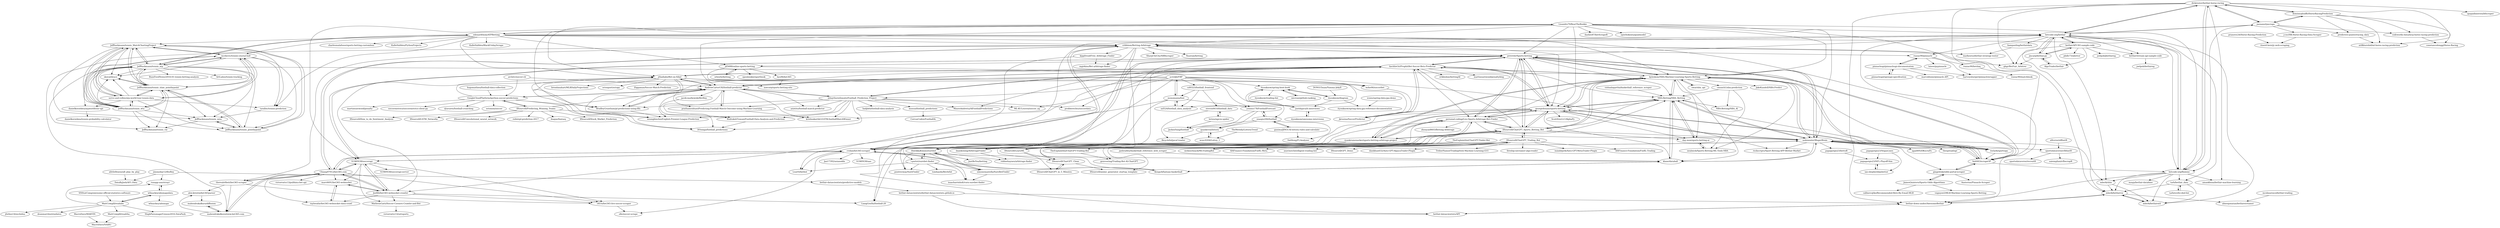 digraph G {
"dickreuter/betfair-horse-racing" -> "mberk/betfairviz"
"dickreuter/betfair-horse-racing" -> "amankhoza/betfair-machine-learning"
"dickreuter/betfair-horse-racing" -> "dominicplouffe/HorseRacingPrediction"
"dickreuter/betfair-horse-racing" -> "joenano/rpscrape"
"dickreuter/betfair-horse-racing" -> "apapadimitriou/bfscraper"
"dickreuter/betfair-horse-racing" -> "betcode-org/betfair"
"dickreuter/betfair-horse-racing" -> "atifkhurshid/ml-horse-racing-prediction"
"dickreuter/betfair-horse-racing" -> "betfair-down-under/AwesomeBetfair"
"dickreuter/betfair-horse-racing" -> "betcode-org/flumine"
"dickreuter/betfair-horse-racing" -> "ghgr/BetFair_Arbitrer"
"swar/nba_api" -> "kyleskom/NBA-Machine-Learning-Sports-Betting" ["e"=1]
"pretrehr/Sports-betting" -> "georgedouzas/sports-betting"
"pretrehr/Sports-betting" -> "sedemmler/WagerBrain"
"pretrehr/Sports-betting" -> "Seb943/scrapeOP"
"pretrehr/Sports-betting" -> "personal-coding/Live-Sports-Arbitrage-Bet-Finder"
"pretrehr/Sports-betting" -> "cvidan/bet365-scraper"
"pretrehr/Sports-betting" -> "kyleskom/NBA-Machine-Learning-Sports-Betting"
"pretrehr/Sports-betting" -> "llSourcell/ChatGPT_Sports_Betting_Bot"
"pretrehr/Sports-betting" -> "cribbinm/Betting-Arbitrage"
"pretrehr/Sports-betting" -> "S1M0N38/soccerapi"
"pretrehr/Sports-betting" -> "HintikkaKimmo/surebet"
"pretrehr/Sports-betting" -> "NBA-Betting/NBA_Betting"
"pretrehr/Sports-betting" -> "l-portet/surebet-finder"
"pretrehr/Sports-betting" -> "jd5688/online-sports-betting"
"pretrehr/Sports-betting" -> "kochlisGit/ProphitBet-Soccer-Bets-Predictor"
"pretrehr/Sports-betting" -> "betcode-org/betfair"
"edouardthom/ATPBetting" -> "Lisandro79/BeatTheBookie"
"edouardthom/ATPBetting" -> "mcekovic/tennis-crystal-ball"
"edouardthom/ATPBetting" -> "jrbadiabo/Bet-on-Sibyl"
"edouardthom/ATPBetting" -> "betcode-org/flumine"
"edouardthom/ATPBetting" -> "JeffSackmann/tennis_atp"
"edouardthom/ATPBetting" -> "kyleskom/NBA-Machine-Learning-Sports-Betting"
"edouardthom/ATPBetting" -> "georgedouzas/sports-betting"
"edouardthom/ATPBetting" -> "Seb943/scrapeOP"
"edouardthom/ATPBetting" -> "taralloc/tennis-prediction"
"edouardthom/ATPBetting" -> "KalleHallden/BlackFridayScrape" ["e"=1]
"edouardthom/ATPBetting" -> "cribbinm/Betting-Arbitrage"
"edouardthom/ATPBetting" -> "charlesmalafosse/sports-betting-customloss"
"edouardthom/ATPBetting" -> "KalleHallden/PythonProjects" ["e"=1]
"edouardthom/ATPBetting" -> "jd5688/online-sports-betting"
"edouardthom/ATPBetting" -> "JeffSackmann/tennis_MatchChartingProject"
"Lisandro79/BeatTheBookie" -> "cribbinm/Betting-Arbitrage"
"Lisandro79/BeatTheBookie" -> "georgedouzas/sports-betting"
"Lisandro79/BeatTheBookie" -> "AndrewCarterUK/football-predictor"
"Lisandro79/BeatTheBookie" -> "edouardthom/ATPBetting"
"Lisandro79/BeatTheBookie" -> "pretrehr/Sports-betting"
"Lisandro79/BeatTheBookie" -> "jrbadiabo/Bet-on-Sibyl"
"Lisandro79/BeatTheBookie" -> "betcode-org/betfair"
"Lisandro79/BeatTheBookie" -> "kyleskom/NBA-Machine-Learning-Sports-Betting"
"Lisandro79/BeatTheBookie" -> "dashee87/betScrapeR" ["e"=1]
"Lisandro79/BeatTheBookie" -> "Seb943/scrapeOP"
"Lisandro79/BeatTheBookie" -> "opisthokonta/goalmodel" ["e"=1]
"Lisandro79/BeatTheBookie" -> "sedemmler/WagerBrain"
"Lisandro79/BeatTheBookie" -> "BradleyGrantham/pl-predictions-using-fifa"
"Lisandro79/BeatTheBookie" -> "S1M0N38/soccerapi"
"Lisandro79/BeatTheBookie" -> "betcode-org/flumine"
"AndrewCarterUK/football-predictor" -> "prathameshtari/Predicting-Football-Match-Outcome-using-Machine-Learning"
"AndrewCarterUK/football-predictor" -> "krishnakartik1/LSTM-footballMatchWinner"
"AndrewCarterUK/football-predictor" -> "BradleyGrantham/pl-predictions-using-fifa"
"AndrewCarterUK/football-predictor" -> "jacek-markowski/BetBoy"
"AndrewCarterUK/football-predictor" -> "aziztitu/football-match-predictor"
"AndrewCarterUK/football-predictor" -> "mhaythornthwaite/Football_Prediction_Project"
"AndrewCarterUK/football-predictor" -> "woongbinchoi/English-Premier-League-Prediction"
"AndrewCarterUK/football-predictor" -> "jrbadiabo/Bet-on-Sibyl"
"AndrewCarterUK/football-predictor" -> "kochlisGit/ProphitBet-Soccer-Bets-Predictor"
"AndrewCarterUK/football-predictor" -> "RudrakshTuwani/Football-Data-Analysis-and-Prediction"
"AndrewCarterUK/football-predictor" -> "GoogleCloudPlatform/ipython-soccer-predictions"
"georgedouzas/sports-betting" -> "pretrehr/Sports-betting"
"georgedouzas/sports-betting" -> "kyleskom/NBA-Machine-Learning-Sports-Betting"
"georgedouzas/sports-betting" -> "sedemmler/WagerBrain"
"georgedouzas/sports-betting" -> "kochlisGit/ProphitBet-Soccer-Bets-Predictor"
"georgedouzas/sports-betting" -> "NBA-Betting/NBA_Betting"
"georgedouzas/sports-betting" -> "day-mon/sports-betting-ai"
"georgedouzas/sports-betting" -> "llSourcell/ChatGPT_Sports_Betting_Bot"
"georgedouzas/sports-betting" -> "klane/databall"
"georgedouzas/sports-betting" -> "ryankrumenacker/sports-betting-arbitrage-project"
"georgedouzas/sports-betting" -> "personal-coding/Live-Sports-Arbitrage-Bet-Finder"
"georgedouzas/sports-betting" -> "Seb943/scrapeOP"
"georgedouzas/sports-betting" -> "cvidan/bet365-scraper"
"georgedouzas/sports-betting" -> "ScottfreeLLC/AlphaPy" ["e"=1]
"georgedouzas/sports-betting" -> "HintikkaKimmo/surebet"
"georgedouzas/sports-betting" -> "jkrusina/SoccerPredictor"
"roclark/sportsipy" -> "sedemmler/WagerBrain" ["e"=1]
"roclark/sportsipy" -> "Seb943/scrapeOP" ["e"=1]
"roclark/sportsipy" -> "kyleskom/NBA-Machine-Learning-Sports-Betting" ["e"=1]
"jimmyday12/fitzRoy" -> "DataByJosh/AFL-Data"
"jimmyday12/fitzRoy" -> "betfair-datascientists/predictive-models"
"jimmyday12/fitzRoy" -> "runapp-aus/strayr"
"Chiang97912/bet365.com" -> "mahendrakalkura/www.bet365.com"
"Chiang97912/bet365.com" -> "marc6691/bet365-websocket"
"Chiang97912/bet365.com" -> "S1M0N38/soccerapi"
"Chiang97912/bet365.com" -> "rayleeafar/bet365-websocket-data-crawl"
"Chiang97912/bet365.com" -> "JoeBili/bet365-websocket-crawler"
"Chiang97912/bet365.com" -> "victorratts13/pulldata-bet-api"
"Chiang97912/bet365.com" -> "cvidan/bet365-scraper"
"Chiang97912/bet365.com" -> "cribbinm/Betting-Arbitrage"
"Chiang97912/bet365.com" -> "thereals0beit/bet365-scraper"
"Chiang97912/bet365.com" -> "s4l1h/bet365-live-soccer-scraper"
"llSourcell/Predicting_Winning_Teams" -> "RudrakshTuwani/Football-Data-Analysis-and-Prediction"
"llSourcell/Predicting_Winning_Teams" -> "rsibi/epl-prediction-2017"
"llSourcell/Predicting_Winning_Teams" -> "ihaque/fantasy"
"llSourcell/Predicting_Winning_Teams" -> "GoogleCloudPlatform/ipython-soccer-predictions"
"llSourcell/Predicting_Winning_Teams" -> "llSourcell/Stock_Market_Prediction" ["e"=1]
"llSourcell/Predicting_Winning_Teams" -> "AndrewCarterUK/football-predictor"
"llSourcell/Predicting_Winning_Teams" -> "llSourcell/How_to_do_Sentiment_Analysis" ["e"=1]
"llSourcell/Predicting_Winning_Teams" -> "llSourcell/LSTM_Networks" ["e"=1]
"llSourcell/Predicting_Winning_Teams" -> "llSourcell/Convolutional_neural_network" ["e"=1]
"MattCowgill/readabs" -> "wfmackey/absmapsdata"
"MattCowgill/readabs" -> "MattCowgill/readrba"
"MattCowgill/readabs" -> "runapp-aus/strayr"
"MattCowgill/readabs" -> "HughParsonage/Census2016.DataPack"
"MattCowgill/readabs" -> "jforbes14/eechidna"
"MattCowgill/readabs" -> "deanmarchiori/ozdates"
"BradleyGrantham/pl-predictions-using-fifa" -> "woongbinchoi/English-Premier-League-Prediction"
"BradleyGrantham/pl-predictions-using-fifa" -> "AndrewCarterUK/football-predictor"
"betfair/API-NG-sample-code" -> "jmcarp/betfair.py"
"betfair/API-NG-sample-code" -> "betfair/stream-api-sample-code"
"betfair/API-NG-sample-code" -> "AlgoTrader/betfair"
"betfair/API-NG-sample-code" -> "joelpob/jbetfairng"
"betfair/API-NG-sample-code" -> "betcode-org/betfair"
"betfair/API-NG-sample-code" -> "ghgr/BetFair_Arbitrer"
"betfair/API-NG-sample-code" -> "phillc73/abettor"
"acredjb/FBP" -> "monomania/foot"
"acredjb/FBP" -> "LiangGouXu/football-20"
"acredjb/FBP" -> "xzl524/football_data_analysis"
"acredjb/FBP" -> "xiaoqiu206/football"
"acredjb/FBP" -> "AndrewCarterUK/football-predictor"
"acredjb/FBP" -> "JoeBili/bet365-websocket-crawler"
"acredjb/FBP" -> "krishnakartik1/LSTM-footballMatchWinner"
"acredjb/FBP" -> "czl0325/football_frontend"
"acredjb/FBP" -> "youmu178/FootballForecast"
"acredjb/FBP" -> "mhaythornthwaite/Football_Prediction_Project"
"acredjb/FBP" -> "wzhe06/soccerbet"
"acredjb/FBP" -> "ityouknow/spring-boot-book"
"papagorgio23/VegasLines" -> "papagorgio23/NFL-Playoff-Sim"
"papagorgio23/VegasLines" -> "ian-shepherd/pybettor"
"papagorgio23/NFL-Playoff-Sim" -> "ian-shepherd/pybettor"
"HintikkaKimmo/surebet" -> "simonemastella/SureBetFinder"
"HintikkaKimmo/surebet" -> "l-portet/surebet-finder"
"HintikkaKimmo/surebet" -> "JustBeYou/betting"
"HintikkaKimmo/surebet" -> "isaacharrisholt/vorn-surebet-finder"
"HintikkaKimmo/surebet" -> "positiveway/SureFinder"
"joenano/rpscrape" -> "dominicplouffe/HorseRacingPrediction"
"joenano/rpscrape" -> "dickreuter/betfair-horse-racing"
"joenano/rpscrape" -> "predictive-punter/racing_data"
"joenano/rpscrape" -> "codeworks-data/mvp-horse-racing-prediction"
"joenano/rpscrape" -> "betcode-org/betfair"
"joenano/rpscrape" -> "betcode-org/flumine"
"joenano/rpscrape" -> "j-csc/HK-Horse-Racing-Data-Scraper"
"betfair-datascientists/predictive-models" -> "betfair-datascientists/betfair-datascientists.github.io"
"pinnacleapi/pinnacleapi-documentation" -> "pinnacleapi/openapi-specification"
"pinnacleapi/pinnacleapi-documentation" -> "rozzac90/pinnacle"
"pinnacleapi/pinnacleapi-documentation" -> "marcoblume/pinnacle.API"
"pinnacleapi/pinnacleapi-documentation" -> "harveysburger/pinnaclewrapper"
"betfair-datascientists/API" -> "betfair-down-under/AwesomeBetfair"
"KengoA/fantasy-basketball" -> "klane/databall" ["e"=1]
"KengoA/fantasy-basketball" -> "cvidan/bet365-scraper" ["e"=1]
"KengoA/fantasy-basketball" -> "NBA-Betting/NBA_Betting" ["e"=1]
"ityouknow/awesome-interviews" -> "justdojava/it-interviews"
"ityouknow/spring-boot-book" -> "justdojava/it-interviews"
"ityouknow/spring-boot-book" -> "microzz/github-ranking" ["e"=1]
"ityouknow/spring-boot-book" -> "ityouknow/diagram"
"ityouknow/spring-boot-book" -> "ityouknow/reading-list"
"guxima/JINGCAI-lottery-rules-and-calculate" -> "Swfdong/FLAnalyzer"
"guxima/JINGCAI-lottery-rules-and-calculate" -> "xiaoqiu206/football"
"cvidan/bet365-scraper" -> "sedemmler/WagerBrain"
"cvidan/bet365-scraper" -> "Chiang97912/bet365.com"
"cvidan/bet365-scraper" -> "S1M0N38/aao"
"cvidan/bet365-scraper" -> "S1M0N38/soccerapi"
"cvidan/bet365-scraper" -> "o8e/soccer-scrape"
"cvidan/bet365-scraper" -> "LeartS/betbot"
"cvidan/bet365-scraper" -> "pretrehr/Sports-betting"
"cvidan/bet365-scraper" -> "cribbinm/Betting-Arbitrage"
"cvidan/bet365-scraper" -> "Jan17392/asianodds"
"cvidan/bet365-scraper" -> "KengoA/fantasy-basketball" ["e"=1]
"cvidan/bet365-scraper" -> "klane/databall"
"prathameshtari/Predicting-Football-Match-Outcome-using-Machine-Learning" -> "AndrewCarterUK/football-predictor"
"prathameshtari/Predicting-Football-Match-Outcome-using-Machine-Learning" -> "krishnakartik1/LSTM-footballMatchWinner"
"wfmackey/absmapsdata" -> "runapp-aus/strayr"
"wfmackey/absmapsdata" -> "MattCowgill/readabs"
"wfmackey/absmapsdata" -> "wfmackey/absmaps"
"xzl524/football_data_analysis" -> "monomania/foot"
"steven0610/football_data" -> "Bicycleful/javaCrawler"
"steven0610/football_data" -> "leriou/zgzcw-spider"
"leriou/zgzcw-spider" -> "steven0610/football_data"
"leriou/zgzcw-spider" -> "JackonYang/football"
"betfair-datascientists/betfair-datascientists.github.io" -> "betfair-datascientists/API"
"betfair-datascientists/betfair-datascientists.github.io" -> "betfair-down-under/AwesomeBetfair"
"pinnacleapi/openapi-specification" -> "pinnacleapi/pinnacleapi-documentation"
"nflverse/nflfastR" -> "sportsdataverse/cfbfastR" ["e"=1]
"kyleskom/NBA-Machine-Learning-Sports-Betting" -> "georgedouzas/sports-betting"
"kyleskom/NBA-Machine-Learning-Sports-Betting" -> "llSourcell/ChatGPT_Sports_Betting_Bot"
"kyleskom/NBA-Machine-Learning-Sports-Betting" -> "NBA-Betting/NBA_Betting"
"kyleskom/NBA-Machine-Learning-Sports-Betting" -> "pretrehr/Sports-betting"
"kyleskom/NBA-Machine-Learning-Sports-Betting" -> "sedemmler/WagerBrain"
"kyleskom/NBA-Machine-Learning-Sports-Betting" -> "klane/databall"
"kyleskom/NBA-Machine-Learning-Sports-Betting" -> "kochlisGit/ProphitBet-Soccer-Bets-Predictor"
"kyleskom/NBA-Machine-Learning-Sports-Betting" -> "ryankrumenacker/sports-betting-arbitrage-project"
"kyleskom/NBA-Machine-Learning-Sports-Betting" -> "day-mon/sports-betting-ai"
"kyleskom/NBA-Machine-Learning-Sports-Betting" -> "nealmick/Sports-Betting-ML-Tools-NBA"
"kyleskom/NBA-Machine-Learning-Sports-Betting" -> "roclark/sportsipy" ["e"=1]
"kyleskom/NBA-Machine-Learning-Sports-Betting" -> "swar/nba_api" ["e"=1]
"kyleskom/NBA-Machine-Learning-Sports-Betting" -> "JakeKandell/NBA-Predict" ["e"=1]
"kyleskom/NBA-Machine-Learning-Sports-Betting" -> "cmunch1/nba-prediction" ["e"=1]
"kyleskom/NBA-Machine-Learning-Sports-Betting" -> "personal-coding/Live-Sports-Arbitrage-Bet-Finder"
"MatheusGatti/Soccer-Corners-Crawler-and-Bot" -> "victorratts13/rattsports"
"JoeBili/bet365-websocket-crawler" -> "marc6691/bet365-websocket"
"JoeBili/bet365-websocket-crawler" -> "Chiang97912/bet365.com"
"JoeBili/bet365-websocket-crawler" -> "rayleeafar/bet365-websocket-data-crawl"
"JoeBili/bet365-websocket-crawler" -> "S1M0N38/soccerapi"
"JoeBili/bet365-websocket-crawler" -> "LiangGouXu/football-20"
"JoeBili/bet365-websocket-crawler" -> "s4l1h/bet365-live-soccer-scraper"
"JoeBili/bet365-websocket-crawler" -> "MatheusGatti/Soccer-Corners-Crawler-and-Bot"
"Seb943/scrapeOP" -> "gingeleski/odds-portal-scraper"
"Seb943/scrapeOP" -> "sedemmler/WagerBrain"
"Seb943/scrapeOP" -> "pretrehr/Sports-betting"
"Seb943/scrapeOP" -> "betcode-org/flumine"
"Seb943/scrapeOP" -> "NBA-Betting/NBA_Betting"
"Seb943/scrapeOP" -> "georgedouzas/sports-betting"
"mhaythornthwaite/Football_Prediction_Project" -> "kochlisGit/ProphitBet-Soccer-Bets-Predictor"
"mhaythornthwaite/Football_Prediction_Project" -> "woongbinchoi/English-Premier-League-Prediction"
"mhaythornthwaite/Football_Prediction_Project" -> "prathameshtari/Predicting-Football-Match-Outcome-using-Machine-Learning"
"mhaythornthwaite/Football_Prediction_Project" -> "msoczi/football_predictions"
"mhaythornthwaite/Football_Prediction_Project" -> "MauroAndretta/AIFootballPredictions"
"mhaythornthwaite/Football_Prediction_Project" -> "RudrakshTuwani/Football-Data-Analysis-and-Prediction"
"mhaythornthwaite/Football_Prediction_Project" -> "aziztitu/football-match-predictor"
"mhaythornthwaite/Football_Prediction_Project" -> "AndrewCarterUK/football-predictor"
"mhaythornthwaite/Football_Prediction_Project" -> "krishnakartik1/LSTM-footballMatchWinner"
"mhaythornthwaite/Football_Prediction_Project" -> "ML-KULeuven/soccer_xg" ["e"=1]
"mhaythornthwaite/Football_Prediction_Project" -> "BradleyGrantham/pl-predictions-using-fifa"
"mhaythornthwaite/Football_Prediction_Project" -> "hadjdeh/football-data-analysis" ["e"=1]
"mhaythornthwaite/Football_Prediction_Project" -> "DOsinga/football_predictions"
"mhaythornthwaite/Football_Prediction_Project" -> "probberechts/soccerdata" ["e"=1]
"vishaalagartha/basketball_reference_scraper" -> "NBA-Betting/NBA_Betting" ["e"=1]
"GoogleCloudPlatform/ipython-soccer-predictions" -> "octonion/soccer" ["e"=1]
"GoogleCloudPlatform/ipython-soccer-predictions" -> "jrbadiabo/Bet-on-Sibyl"
"GoogleCloudPlatform/ipython-soccer-predictions" -> "llSourcell/Predicting_Winning_Teams"
"GoogleCloudPlatform/ipython-soccer-predictions" -> "AndrewCarterUK/football-predictor"
"GoogleCloudPlatform/ipython-soccer-predictions" -> "martineastwood/penalty"
"GoogleCloudPlatform/ipython-soccer-predictions" -> "soccermetrics/soccermetrics-client-py"
"GoogleCloudPlatform/ipython-soccer-predictions" -> "BradleyGrantham/pl-predictions-using-fifa"
"GoogleCloudPlatform/ipython-soccer-predictions" -> "rjtavares/football-crunching" ["e"=1]
"GoogleCloudPlatform/ipython-soccer-predictions" -> "DOsinga/football_predictions"
"sedemmler/WagerBrain" -> "georgedouzas/sports-betting"
"sedemmler/WagerBrain" -> "pretrehr/Sports-betting"
"sedemmler/WagerBrain" -> "cvidan/bet365-scraper"
"sedemmler/WagerBrain" -> "Seb943/scrapeOP"
"sedemmler/WagerBrain" -> "klane/databall"
"sedemmler/WagerBrain" -> "NBA-Betting/NBA_Betting"
"sedemmler/WagerBrain" -> "kyleskom/NBA-Machine-Learning-Sports-Betting"
"sedemmler/WagerBrain" -> "papagorgio23/bettoR"
"sedemmler/WagerBrain" -> "roclark/sportsipy" ["e"=1]
"sedemmler/WagerBrain" -> "rockscripts/Sport-Betting-APP-Betfair-Market"
"sedemmler/WagerBrain" -> "thespread/api"
"sedemmler/WagerBrain" -> "mberk/shin"
"sedemmler/WagerBrain" -> "gingeleski/odds-portal-scraper"
"sedemmler/WagerBrain" -> "sportsdataverse/cfbfastR"
"sedemmler/WagerBrain" -> "agad495/DKscraPy" ["e"=1]
"mberk/shin" -> "mberk/betfairviz"
"mberk/shin" -> "mberk/betfairutil"
"MacroDave/MARTIN" -> "MacroDave/NAIRU"
"wzhe06/soccerbet" -> "jkrusina/SoccerPredictor"
"papagorgio23/bettoR" -> "papagorgio23/NFL-Playoff-Sim"
"ian-shepherd/pybettor" -> "papagorgio23/NFL-Playoff-Sim"
"kippfreud/Free_Arbitrage_Finder" -> "mgirkins/Bet-arbitrage-finder"
"kippfreud/Free_Arbitrage_Finder" -> "LeartS/betbot"
"s4l1h/bet365-live-soccer-scraper" -> "o8e/soccer-scrape"
"jmcarp/betfair.py" -> "AlgoTrader/betfair"
"jmcarp/betfair.py" -> "betcode-org/betfair"
"jmcarp/betfair.py" -> "ghgr/BetFair_Arbitrer"
"jmcarp/betfair.py" -> "betfair/API-NG-sample-code"
"monomania/foot" -> "acredjb/FBP"
"monomania/foot" -> "xzl524/football_data_analysis"
"monomania/foot" -> "LiangGouXu/football-20"
"monomania/foot" -> "JoeBili/bet365-websocket-crawler"
"monomania/foot" -> "youmu178/FootballForecast"
"S1M0N38/soccerapi" -> "Chiang97912/bet365.com"
"S1M0N38/soccerapi" -> "JoeBili/bet365-websocket-crawler"
"S1M0N38/soccerapi" -> "s4l1h/bet365-live-soccer-scraper"
"S1M0N38/soccerapi" -> "S1M0N38/soccerapi-server"
"S1M0N38/soccerapi" -> "cvidan/bet365-scraper"
"S1M0N38/soccerapi" -> "pretrehr/Sports-betting"
"S1M0N38/soccerapi" -> "MatheusGatti/Soccer-Corners-Crawler-and-Bot"
"S1M0N38/soccerapi" -> "marc6691/bet365-websocket"
"jkrusina/SoccerPredictor" -> "kochlisGit/ProphitBet-Soccer-Bets-Predictor"
"l-portet/surebet-finder" -> "LeartS/betbot"
"l-portet/surebet-finder" -> "HintikkaKimmo/surebet"
"l-portet/surebet-finder" -> "simonemastella/SureBetFinder"
"l-portet/surebet-finder" -> "positiveway/SureFinder"
"l-portet/surebet-finder" -> "isaacharrisholt/vorn-surebet-finder"
"l-portet/surebet-finder" -> "tomhaydn/BetArbit"
"skoval/deuce" -> "JeffSackmann/tennis_slam_pointbypoint"
"pranovic24/Horse-Racing-Prediction" -> "itnerd-here/jc-web-scraping"
"tarb/betfair_data" -> "tarb/svelte-dnd-list"
"tarb/betfair_data" -> "mberk/betfairutil"
"tarb/betfair_data" -> "mberk/betfairviz"
"marc6691/bet365-websocket" -> "rayleeafar/bet365-websocket-data-crawl"
"marc6691/bet365-websocket" -> "JoeBili/bet365-websocket-crawler"
"j-csc/HK-Horse-Racing-Data-Scraper" -> "itnerd-here/jc-web-scraping"
"rayleeafar/bet365-websocket-data-crawl" -> "marc6691/bet365-websocket"
"sportsdataverse/cfbfastR" -> "saiemgilani/cfbscrapR"
"sportsdataverse/cfbfastR" -> "sportsdataverse/recruitR"
"JeffSackmann/tennis_atp" -> "JeffSackmann/tennis_wta"
"JeffSackmann/tennis_atp" -> "mcekovic/tennis-crystal-ball"
"JeffSackmann/tennis_atp" -> "JeffSackmann/tennis_MatchChartingProject"
"JeffSackmann/tennis_atp" -> "JeffSackmann/tennis_slam_pointbypoint"
"JeffSackmann/tennis_atp" -> "serve-and-volley/atp-world-tour-tennis-data"
"JeffSackmann/tennis_atp" -> "JeffSackmann/tennis_pointbypoint"
"JeffSackmann/tennis_atp" -> "JeffSackmann/tennis_misc"
"JeffSackmann/tennis_atp" -> "skoval/deuce"
"JeffSackmann/tennis_atp" -> "BuzzFeedNews/2016-01-tennis-betting-analysis" ["e"=1]
"JeffSackmann/tennis_atp" -> "danielkorzekwa/atpworldtour-api"
"JeffSackmann/tennis_atp" -> "edouardthom/ATPBetting"
"JeffSackmann/tennis_atp" -> "JeffSackmann/tennis_viz"
"JeffSackmann/tennis_atp" -> "ArtLabss/tennis-tracking" ["e"=1]
"JeffSackmann/tennis_atp" -> "roclark/sportsipy" ["e"=1]
"JeffSackmann/tennis_slam_pointbypoint" -> "JeffSackmann/tennis_MatchChartingProject"
"JeffSackmann/tennis_slam_pointbypoint" -> "JeffSackmann/tennis_pointbypoint"
"JeffSackmann/tennis_slam_pointbypoint" -> "JeffSackmann/tennis_misc"
"JeffSackmann/tennis_slam_pointbypoint" -> "JeffSackmann/tennis_wta"
"JeffSackmann/tennis_slam_pointbypoint" -> "skoval/deuce"
"JeffSackmann/tennis_slam_pointbypoint" -> "JeffSackmann/tennis_atp"
"JeffSackmann/tennis_slam_pointbypoint" -> "serve-and-volley/atp-world-tour-tennis-data"
"JeffSackmann/tennis_slam_pointbypoint" -> "mcekovic/tennis-crystal-ball"
"JeffSackmann/tennis_slam_pointbypoint" -> "JeffSackmann/tennis_viz"
"JeffSackmann/tennis_wta" -> "JeffSackmann/tennis_atp"
"JeffSackmann/tennis_wta" -> "JeffSackmann/tennis_MatchChartingProject"
"JeffSackmann/tennis_wta" -> "JeffSackmann/tennis_slam_pointbypoint"
"JeffSackmann/tennis_wta" -> "JeffSackmann/tennis_misc"
"JeffSackmann/tennis_wta" -> "JeffSackmann/tennis_pointbypoint"
"JeffSackmann/tennis_wta" -> "mcekovic/tennis-crystal-ball"
"JeffSackmann/tennis_wta" -> "serve-and-volley/atp-world-tour-tennis-data"
"JeffSackmann/tennis_wta" -> "skoval/deuce"
"JeffSackmann/tennis_wta" -> "JeffSackmann/tennis_viz"
"mcekovic/tennis-crystal-ball" -> "serve-and-volley/atp-world-tour-tennis-data"
"mcekovic/tennis-crystal-ball" -> "JeffSackmann/tennis_atp"
"mcekovic/tennis-crystal-ball" -> "JeffSackmann/tennis_MatchChartingProject"
"mcekovic/tennis-crystal-ball" -> "JeffSackmann/tennis_wta"
"mcekovic/tennis-crystal-ball" -> "skoval/deuce"
"mcekovic/tennis-crystal-ball" -> "JeffSackmann/tennis_slam_pointbypoint"
"mcekovic/tennis-crystal-ball" -> "taralloc/tennis-prediction"
"mcekovic/tennis-crystal-ball" -> "JeffSackmann/tennis_pointbypoint"
"JeffSackmann/tennis_MatchChartingProject" -> "JeffSackmann/tennis_slam_pointbypoint"
"JeffSackmann/tennis_MatchChartingProject" -> "JeffSackmann/tennis_pointbypoint"
"JeffSackmann/tennis_MatchChartingProject" -> "JeffSackmann/tennis_wta"
"JeffSackmann/tennis_MatchChartingProject" -> "serve-and-volley/atp-world-tour-tennis-data"
"JeffSackmann/tennis_MatchChartingProject" -> "mcekovic/tennis-crystal-ball"
"JeffSackmann/tennis_MatchChartingProject" -> "JeffSackmann/tennis_atp"
"JeffSackmann/tennis_MatchChartingProject" -> "JeffSackmann/tennis_misc"
"JeffSackmann/tennis_MatchChartingProject" -> "skoval/deuce"
"JeffSackmann/tennis_MatchChartingProject" -> "taralloc/tennis-prediction"
"MattCowgill/readrba" -> "MacroDave/NAIRU"
"codeworks-data/mvp-horse-racing-prediction" -> "constancedongg/Horse-Racing"
"JeffSackmann/tennis_pointbypoint" -> "JeffSackmann/tennis_misc"
"JeffSackmann/tennis_pointbypoint" -> "JeffSackmann/tennis_slam_pointbypoint"
"JeffSackmann/tennis_pointbypoint" -> "JeffSackmann/tennis_MatchChartingProject"
"JeffSackmann/tennis_misc" -> "JeffSackmann/tennis_pointbypoint"
"JeffSackmann/tennis_misc" -> "JeffSackmann/tennis_viz"
"betfair-down-under/AwesomeBetfair" -> "betfair-datascientists/API"
"betfair-down-under/AwesomeBetfair" -> "mberk/betfairviz"
"runapp-aus/strayr" -> "wfmackey/absmapsdata"
"thereals0beit/bet365-scraper" -> "alex-krestin/bet365parser"
"thereals0beit/bet365-scraper" -> "Chiang97912/bet365.com"
"thereals0beit/bet365-scraper" -> "s4l1h/bet365-live-soccer-scraper"
"thereals0beit/bet365-scraper" -> "mahendrakalkura/www.bet365.com"
"simonemastella/SureBetFinder" -> "isaacharrisholt/vorn-surebet-finder"
"simonemastella/SureBetFinder" -> "HintikkaKimmo/surebet"
"mberk/betfairviz" -> "mberk/betfairutil"
"mberk/betfairviz" -> "betfair-down-under/AwesomeBetfair"
"mberk/betfairviz" -> "almenjonatan/betfairstreamer"
"xiaoqiu206/football" -> "JackonYang/football"
"xiaoqiu206/football" -> "youmu178/FootballForecast"
"xiaoqiu206/football" -> "Swfdong/FLAnalyzer"
"xiaoqiu206/football" -> "guxima/JINGCAI-lottery-rules-and-calculate"
"xiaoqiu206/football" -> "quankevin/lottery"
"mberk/betfairutil" -> "mberk/betfairviz"
"danielkorzekwa/atpworldtour-api" -> "danielkorzekwa/tennis-probability-calculator"
"quankevin/lottery" -> "wuxc0204/Lottey_1"
"quankevin/lottery" -> "Bicycleful/javaCrawler"
"youmu178/FootballForecast" -> "quankevin/lottery"
"youmu178/FootballForecast" -> "JackonYang/football"
"youmu178/FootballForecast" -> "xiaoqiu206/football"
"alittlefitness/afl_play_by_play" -> "DataByJosh/AFL-Data"
"architv/soccer-cli" -> "GoogleCloudPlatform/ipython-soccer-predictions" ["e"=1]
"architv/soccer-cli" -> "AndrewCarterUK/football-predictor" ["e"=1]
"jd5688/online-sports-betting" -> "srlesrle/betting"
"jd5688/online-sports-betting" -> "hyu96/bet365"
"jd5688/online-sports-betting" -> "rockscripts/Sport-Betting-APP-Betfair-Market"
"jd5688/online-sports-betting" -> "openbookie/sportbook"
"jd5688/online-sports-betting" -> "noecorp/sports-betting-site"
"NBA-Betting/NBA_Betting" -> "klane/databall"
"NBA-Betting/NBA_Betting" -> "NBA-Betting/NBA_AI"
"NBA-Betting/NBA_Betting" -> "day-mon/sports-betting-ai"
"NBA-Betting/NBA_Betting" -> "georgedouzas/sports-betting"
"NBA-Betting/NBA_Betting" -> "kyleskom/NBA-Machine-Learning-Sports-Betting"
"NBA-Betting/NBA_Betting" -> "sedemmler/WagerBrain"
"kochlisGit/ProphitBet-Soccer-Bets-Predictor" -> "georgedouzas/sports-betting"
"kochlisGit/ProphitBet-Soccer-Bets-Predictor" -> "jkrusina/SoccerPredictor"
"kochlisGit/ProphitBet-Soccer-Bets-Predictor" -> "mhaythornthwaite/Football_Prediction_Project"
"kochlisGit/ProphitBet-Soccer-Bets-Predictor" -> "kyleskom/NBA-Machine-Learning-Sports-Betting"
"kochlisGit/ProphitBet-Soccer-Bets-Predictor" -> "probberechts/soccerdata" ["e"=1]
"kochlisGit/ProphitBet-Soccer-Bets-Predictor" -> "NBA-Betting/NBA_Betting"
"kochlisGit/ProphitBet-Soccer-Bets-Predictor" -> "jrbadiabo/Bet-on-Sibyl"
"kochlisGit/ProphitBet-Soccer-Bets-Predictor" -> "ML-KULeuven/soccer_xg" ["e"=1]
"kochlisGit/ProphitBet-Soccer-Bets-Predictor" -> "pretrehr/Sports-betting"
"kochlisGit/ProphitBet-Soccer-Bets-Predictor" -> "AndrewCarterUK/football-predictor"
"kochlisGit/ProphitBet-Soccer-Bets-Predictor" -> "woongbinchoi/English-Premier-League-Prediction"
"kochlisGit/ProphitBet-Soccer-Bets-Predictor" -> "MauroAndretta/AIFootballPredictions"
"kochlisGit/ProphitBet-Soccer-Bets-Predictor" -> "erikbohne/bettingAI"
"kochlisGit/ProphitBet-Soccer-Bets-Predictor" -> "personal-coding/Live-Sports-Arbitrage-Bet-Finder"
"kochlisGit/ProphitBet-Soccer-Bets-Predictor" -> "martineastwood/penaltyblog" ["e"=1]
"msoczi/football_predictions" -> "CorvusCodex/FootballAi"
"jaebradley/basketball_reference_web_scraper" -> "klane/databall" ["e"=1]
"betcode-org/betfair" -> "betcode-org/flumine"
"betcode-org/betfair" -> "jmcarp/betfair.py"
"betcode-org/betfair" -> "mberk/betfairviz"
"betcode-org/betfair" -> "dickreuter/betfair-horse-racing"
"betcode-org/betfair" -> "tarb/betfair_data"
"betcode-org/betfair" -> "betfair-datascientists/API"
"betcode-org/betfair" -> "betfair-down-under/AwesomeBetfair"
"betcode-org/betfair" -> "mberk/shin"
"betcode-org/betfair" -> "cribbinm/Betting-Arbitrage"
"betcode-org/betfair" -> "liampauling/betfairdata"
"betcode-org/betfair" -> "mberk/betfairutil"
"betcode-org/betfair" -> "joenano/rpscrape"
"betcode-org/betfair" -> "betfair/API-NG-sample-code"
"betcode-org/betfair" -> "betfair/stream-api-sample-code"
"betcode-org/betfair" -> "rozzac90/pinnacle"
"tarb/svelte-dnd-list" -> "tarb/betfair_data"
"alex-krestin/bet365parser" -> "mahendrakalkura/diffusion"
"llSourcell/ChatGPT_Trading_Bot" -> "llSourcell/ChatGPT_Sports_Betting_Bot"
"llSourcell/ChatGPT_Trading_Bot" -> "genvesting/Trading-Bot-AI-ChatGPT"
"llSourcell/ChatGPT_Trading_Bot" -> "nicknochnack/MLTradingBot" ["e"=1]
"llSourcell/ChatGPT_Trading_Bot" -> "llSourcell/ChatGPT_Clone"
"llSourcell/ChatGPT_Trading_Bot" -> "llSourcell/LearnML" ["e"=1]
"llSourcell/ChatGPT_Trading_Bot" -> "AI4Finance-Foundation/FinRL-Meta" ["e"=1]
"llSourcell/ChatGPT_Trading_Bot" -> "asavinov/intelligent-trading-bot" ["e"=1]
"llSourcell/ChatGPT_Trading_Bot" -> "TheExplainthis/ChatGPT-Trading-Bot"
"llSourcell/ChatGPT_Trading_Bot" -> "llSourcell/anime_generator_startup_template"
"llSourcell/ChatGPT_Trading_Bot" -> "llSourcell/GPT_Demo"
"llSourcell/ChatGPT_Trading_Bot" -> "danikhan632/Auto-GPT-AlpacaTrader-Plugin" ["e"=1]
"llSourcell/ChatGPT_Trading_Bot" -> "TreborNamor/TradingView-Machine-Learning-GUI" ["e"=1]
"llSourcell/ChatGPT_Trading_Bot" -> "fireship-io/cramer-algo-trader" ["e"=1]
"llSourcell/ChatGPT_Trading_Bot" -> "isaiahbjork/Auto-GPT-MetaTrader-Plugin" ["e"=1]
"llSourcell/ChatGPT_Trading_Bot" -> "AI4Finance-Foundation/FinRL-Trading" ["e"=1]
"llSourcell/LearnML" -> "llSourcell/ChatGPT_Trading_Bot" ["e"=1]
"llSourcell/LearnML" -> "llSourcell/ChatGPT_in_5_Minutes" ["e"=1]
"llSourcell/LearnML" -> "llSourcell/ChatGPT_Sports_Betting_Bot" ["e"=1]
"llSourcell/LearnML" -> "llSourcell/ChatGPT_Clone" ["e"=1]
"cmunch1/nba-prediction" -> "NBA-Betting/NBA_AI" ["e"=1]
"cmunch1/nba-prediction" -> "NBA-Betting/NBA_Betting" ["e"=1]
"cmunch1/nba-prediction" -> "nealmick/Sports-Betting-ML-Tools-NBA" ["e"=1]
"llSourcell/ChatGPT_Sports_Betting_Bot" -> "ryankrumenacker/sports-betting-arbitrage-project"
"llSourcell/ChatGPT_Sports_Betting_Bot" -> "kyleskom/NBA-Machine-Learning-Sports-Betting"
"llSourcell/ChatGPT_Sports_Betting_Bot" -> "georgedouzas/sports-betting"
"llSourcell/ChatGPT_Sports_Betting_Bot" -> "llSourcell/ChatGPT_Trading_Bot"
"llSourcell/ChatGPT_Sports_Betting_Bot" -> "pretrehr/Sports-betting"
"llSourcell/ChatGPT_Sports_Betting_Bot" -> "sedemmler/WagerBrain"
"llSourcell/ChatGPT_Sports_Betting_Bot" -> "personal-coding/Live-Sports-Arbitrage-Bet-Finder"
"llSourcell/ChatGPT_Sports_Betting_Bot" -> "llSourcell/ChatGPT_Clone"
"llSourcell/ChatGPT_Sports_Betting_Bot" -> "NBA-Betting/NBA_Betting"
"llSourcell/ChatGPT_Sports_Betting_Bot" -> "day-mon/sports-betting-ai"
"llSourcell/ChatGPT_Sports_Betting_Bot" -> "kochlisGit/ProphitBet-Soccer-Bets-Predictor"
"llSourcell/ChatGPT_Sports_Betting_Bot" -> "daankoning/ArbitrageFinder"
"DONGChuan/Yummy-Jekyll" -> "ityouknow/diagram" ["e"=1]
"personal-coding/Live-Sports-Arbitrage-Bet-Finder" -> "daankoning/ArbitrageFinder"
"personal-coding/Live-Sports-Arbitrage-Bet-Finder" -> "ryankrumenacker/sports-betting-arbitrage-project"
"personal-coding/Live-Sports-Arbitrage-Bet-Finder" -> "pretrehr/Sports-betting"
"personal-coding/Live-Sports-Arbitrage-Bet-Finder" -> "georgedouzas/sports-betting"
"personal-coding/Live-Sports-Arbitrage-Bet-Finder" -> "zhouyan8603/Betting-Arbitrage"
"personal-coding/Live-Sports-Arbitrage-Bet-Finder" -> "HintikkaKimmo/surebet"
"personal-coding/Live-Sports-Arbitrage-Bet-Finder" -> "llSourcell/ChatGPT_Sports_Betting_Bot"
"personal-coding/Live-Sports-Arbitrage-Bet-Finder" -> "sedemmler/WagerBrain"
"personal-coding/Live-Sports-Arbitrage-Bet-Finder" -> "robbiehaynes/arbitrage-finder"
"personal-coding/Live-Sports-Arbitrage-Bet-Finder" -> "NBA-Betting/NBA_Betting"
"daankoning/ArbitrageFinder" -> "personal-coding/Live-Sports-Arbitrage-Bet-Finder"
"daankoning/ArbitrageFinder" -> "robbiehaynes/arbitrage-finder"
"RudrakshTuwani/Football-Data-Analysis-and-Prediction" -> "DOsinga/football_predictions"
"ryankrumenacker/sports-betting-arbitrage-project" -> "llSourcell/ChatGPT_Sports_Betting_Bot"
"ryankrumenacker/sports-betting-arbitrage-project" -> "personal-coding/Live-Sports-Arbitrage-Bet-Finder"
"ryankrumenacker/sports-betting-arbitrage-project" -> "daankoning/ArbitrageFinder"
"ryankrumenacker/sports-betting-arbitrage-project" -> "HintikkaKimmo/surebet"
"ryankrumenacker/sports-betting-arbitrage-project" -> "georgedouzas/sports-betting"
"ryankrumenacker/sports-betting-arbitrage-project" -> "kyleskom/NBA-Machine-Learning-Sports-Betting"
"day-mon/sports-betting-ai" -> "nealmick/Sports-Betting-ML-Tools-NBA"
"day-mon/sports-betting-ai" -> "NBA-Betting/NBA_Betting"
"nealmick/Sports-Betting-ML-Tools-NBA" -> "day-mon/sports-betting-ai"
"taralloc/tennis-prediction" -> "JeffSackmann/tennis_misc"
"llSourcell/ChatGPT_Clone" -> "llSourcell/ChatGPT_in_5_Minutes"
"llSourcell/ChatGPT_Clone" -> "llSourcell/anime_generator_startup_template"
"hugomathien/football-data-collection" -> "GoogleCloudPlatform/ipython-soccer-predictions" ["e"=1]
"TheExplainthis/ChatGPT-Trading-Bot" -> "genvesting/Trading-Bot-AI-ChatGPT"
"TheExplainthis/ChatGPT-Tinder-Bot" -> "TheExplainthis/ChatGPT-Trading-Bot" ["e"=1]
"betfair/stream-api-sample-code" -> "joelpob/betfairng"
"srlesrle/betting" -> "jd5688/online-sports-betting"
"llSourcell/ChatGPT_in_5_Minutes" -> "llSourcell/ChatGPT_Clone"
"TheMelody/LotteryTrend" -> "wuxc0204/Lottey_1" ["e"=1]
"predictive-punter/racing_data" -> "atifkhurshid/ml-horse-racing-prediction"
"wuxc0204/Lottey_1" -> "quankevin/lottery"
"JamesQuintero/Sports-Odds-Algorithms" -> "callmevojtko/Recommended-Bets-By-Email-MLB"
"JamesQuintero/Sports-Odds-Algorithms" -> "gingeleski/odds-portal-scraper"
"JamesQuintero/Sports-Odds-Algorithms" -> "vnguyen5/MLB-Machine-Learning-Sports-Betting"
"czl0325/football_frontend" -> "monomania/foot"
"czl0325/football_frontend" -> "xzl524/football_data_analysis"
"czl0325/football_frontend" -> "steven0610/football_data"
"nicknochnack/MLTradingBot" -> "llSourcell/ChatGPT_Trading_Bot" ["e"=1]
"betcode-org/flumine" -> "betcode-org/betfair"
"betcode-org/flumine" -> "mberk/betfairutil"
"betcode-org/flumine" -> "mberk/betfairviz"
"betcode-org/flumine" -> "tarb/betfair_data"
"betcode-org/flumine" -> "mberk/shin"
"betcode-org/flumine" -> "mzaja/betfair-database"
"betcode-org/flumine" -> "betfair-down-under/AwesomeBetfair"
"betcode-org/flumine" -> "amankhoza/betfair-machine-learning"
"betcode-org/flumine" -> "dickreuter/betfair-horse-racing"
"AlgoTrader/betfair" -> "jmcarp/betfair.py"
"cribbinm/Betting-Arbitrage" -> "Chiang97912/bet365.com"
"cribbinm/Betting-Arbitrage" -> "HintikkaKimmo/surebet"
"cribbinm/Betting-Arbitrage" -> "positiveway/SureFinder"
"cribbinm/Betting-Arbitrage" -> "cvidan/bet365-scraper"
"cribbinm/Betting-Arbitrage" -> "rozzac90/pinnacle"
"cribbinm/Betting-Arbitrage" -> "pretrehr/Sports-betting"
"cribbinm/Betting-Arbitrage" -> "markoutso/betfair-strategy-tester"
"cribbinm/Betting-Arbitrage" -> "mgirkins/Bet-arbitrage-finder"
"cribbinm/Betting-Arbitrage" -> "mahendrakalkura/www.bet365.com"
"cribbinm/Betting-Arbitrage" -> "thereals0beit/bet365-scraper"
"cribbinm/Betting-Arbitrage" -> "SharpChiCity/SBRscraper"
"cribbinm/Betting-Arbitrage" -> "betcode-org/betfair"
"cribbinm/Betting-Arbitrage" -> "ghgr/BetFair_Arbitrer"
"cribbinm/Betting-Arbitrage" -> "Nyarum/betting"
"cribbinm/Betting-Arbitrage" -> "kippfreud/Free_Arbitrage_Finder"
"mcobzarenco/betfair-trading" -> "almenjonatan/betfairstreamer"
"liampauling/betfairdata" -> "markoutso/betfair-strategy-tester"
"jrbadiabo/Bet-on-Sibyl" -> "jkrusina/SoccerPredictor"
"jrbadiabo/Bet-on-Sibyl" -> "DOsinga/football_predictions"
"jrbadiabo/Bet-on-Sibyl" -> "woongbinchoi/English-Premier-League-Prediction"
"jrbadiabo/Bet-on-Sibyl" -> "wzhe06/soccerbet"
"jrbadiabo/Bet-on-Sibyl" -> "kochlisGit/ProphitBet-Soccer-Bets-Predictor"
"jrbadiabo/Bet-on-Sibyl" -> "BradleyGrantham/pl-predictions-using-fifa"
"jrbadiabo/Bet-on-Sibyl" -> "brendanahart/MLBDailyProjections" ["e"=1]
"jrbadiabo/Bet-on-Sibyl" -> "AndrewCarterUK/football-predictor"
"jrbadiabo/Bet-on-Sibyl" -> "octosport/octopy"
"jrbadiabo/Bet-on-Sibyl" -> "prathameshtari/Predicting-Football-Match-Outcome-using-Machine-Learning"
"jrbadiabo/Bet-on-Sibyl" -> "Ziggaman/Soccer-Match-Prediction"
"klane/databall" -> "NBA-Betting/NBA_Betting"
"klane/databall" -> "KengoA/fantasy-basketball" ["e"=1]
"klane/databall" -> "sedemmler/WagerBrain"
"gingeleski/odds-portal-scraper" -> "Seb943/scrapeOP"
"gingeleski/odds-portal-scraper" -> "JamesQuintero/Sports-Odds-Algorithms"
"gingeleski/odds-portal-scraper" -> "Austerius/Pinnacle-Scraper"
"microzz/github-ranking" -> "ityouknow/spring-boot-book" ["e"=1]
"justdojava/it-interviews" -> "ityouknow/awesome-interviews"
"justdojava/it-interviews" -> "ityouknow/spring-boot-book"
"SNStatComp/awesome-official-statistics-software" -> "MattCowgill/readabs" ["e"=1]
"dominicplouffe/HorseRacingPrediction" -> "joenano/rpscrape"
"dominicplouffe/HorseRacingPrediction" -> "atifkhurshid/ml-horse-racing-prediction"
"dominicplouffe/HorseRacingPrediction" -> "codeworks-data/mvp-horse-racing-prediction"
"dominicplouffe/HorseRacingPrediction" -> "dickreuter/betfair-horse-racing"
"dominicplouffe/HorseRacingPrediction" -> "predictive-punter/racing_data"
"dominicplouffe/HorseRacingPrediction" -> "constancedongg/Horse-Racing"
"icnws/spring-data-jpa-demo" -> "ityouknow/spring-data-jpa-reference-documentation" ["e"=1]
"ityouknow/diagram" -> "justdojava/it-interviews"
"ityouknow/diagram" -> "ityouknow/spring-boot-book"
"ityouknow/diagram" -> "ityouknow/spring-data-jpa-reference-documentation"
"serve-and-volley/atp-world-tour-tennis-data" -> "mcekovic/tennis-crystal-ball"
"serve-and-volley/atp-world-tour-tennis-data" -> "JeffSackmann/tennis_MatchChartingProject"
"serve-and-volley/atp-world-tour-tennis-data" -> "JeffSackmann/tennis_atp"
"serve-and-volley/atp-world-tour-tennis-data" -> "JeffSackmann/tennis_wta"
"serve-and-volley/atp-world-tour-tennis-data" -> "danielkorzekwa/atpworldtour-api"
"serve-and-volley/atp-world-tour-tennis-data" -> "JeffSackmann/tennis_slam_pointbypoint"
"serve-and-volley/atp-world-tour-tennis-data" -> "skoval/deuce"
"serve-and-volley/atp-world-tour-tennis-data" -> "JeffSackmann/tennis_pointbypoint"
"serve-and-volley/atp-world-tour-tennis-data" -> "taralloc/tennis-prediction"
"mahendrakalkura/www.bet365.com" -> "mahendrakalkura/diffusion"
"mahendrakalkura/www.bet365.com" -> "alex-krestin/bet365parser"
"mahendrakalkura/www.bet365.com" -> "Chiang97912/bet365.com"
"jacek-markowski/BetBoy" -> "DOsinga/football_predictions"
"rozzac90/pinnacle" -> "rozzac90/betdaq"
"rozzac90/pinnacle" -> "laisee/pypinnacle"
"rozzac90/pinnacle" -> "pinnacleapi/pinnacleapi-documentation"
"rozzac90/pinnacle" -> "harveysburger/pinnaclewrapper"
"hyu96/bet365" -> "noecorp/sports-betting-site"
"rozzac90/betdaq" -> "rozzac90/matchbook"
"mahendrakalkura/diffusion" -> "mahendrakalkura/www.bet365.com"
"dickreuter/betfair-horse-racing" ["l"="49.942,25.07"]
"mberk/betfairviz" ["l"="49.959,25.085"]
"amankhoza/betfair-machine-learning" ["l"="49.949,25.094"]
"dominicplouffe/HorseRacingPrediction" ["l"="49.901,25.052"]
"joenano/rpscrape" ["l"="49.924,25.058"]
"apapadimitriou/bfscraper" ["l"="49.918,25.076"]
"betcode-org/betfair" ["l"="49.973,25.071"]
"atifkhurshid/ml-horse-racing-prediction" ["l"="49.907,25.07"]
"betfair-down-under/AwesomeBetfair" ["l"="49.934,25.085"]
"betcode-org/flumine" ["l"="49.99,25.08"]
"ghgr/BetFair_Arbitrer" ["l"="49.97,25.054"]
"swar/nba_api" ["l"="49.211,24.995", "c"=411]
"kyleskom/NBA-Machine-Learning-Sports-Betting" ["l"="50.125,25.127"]
"pretrehr/Sports-betting" ["l"="50.081,25.138"]
"georgedouzas/sports-betting" ["l"="50.102,25.138"]
"sedemmler/WagerBrain" ["l"="50.073,25.117"]
"Seb943/scrapeOP" ["l"="50.071,25.098"]
"personal-coding/Live-Sports-Arbitrage-Bet-Finder" ["l"="50.119,25.154"]
"cvidan/bet365-scraper" ["l"="50.041,25.151"]
"llSourcell/ChatGPT_Sports_Betting_Bot" ["l"="50.152,25.139"]
"cribbinm/Betting-Arbitrage" ["l"="50.02,25.117"]
"S1M0N38/soccerapi" ["l"="50.04,25.189"]
"HintikkaKimmo/surebet" ["l"="50.071,25.158"]
"NBA-Betting/NBA_Betting" ["l"="50.109,25.116"]
"l-portet/surebet-finder" ["l"="50.043,25.166"]
"jd5688/online-sports-betting" ["l"="50.152,25.07"]
"kochlisGit/ProphitBet-Soccer-Bets-Predictor" ["l"="50.118,25.18"]
"edouardthom/ATPBetting" ["l"="50.098,25.07"]
"Lisandro79/BeatTheBookie" ["l"="50.057,25.133"]
"mcekovic/tennis-crystal-ball" ["l"="50.129,24.994"]
"jrbadiabo/Bet-on-Sibyl" ["l"="50.102,25.203"]
"JeffSackmann/tennis_atp" ["l"="50.152,24.999"]
"taralloc/tennis-prediction" ["l"="50.121,25.011"]
"KalleHallden/BlackFridayScrape" ["l"="58.79,-23.954", "c"=90]
"charlesmalafosse/sports-betting-customloss" ["l"="50.102,25.036"]
"KalleHallden/PythonProjects" ["l"="58.778,-23.921", "c"=90]
"JeffSackmann/tennis_MatchChartingProject" ["l"="50.119,24.982"]
"AndrewCarterUK/football-predictor" ["l"="50.104,25.235"]
"dashee87/betScrapeR" ["l"="-10.061,11.481", "c"=408]
"opisthokonta/goalmodel" ["l"="48.989,25.603", "c"=584]
"BradleyGrantham/pl-predictions-using-fifa" ["l"="50.088,25.219"]
"prathameshtari/Predicting-Football-Match-Outcome-using-Machine-Learning" ["l"="50.132,25.231"]
"krishnakartik1/LSTM-footballMatchWinner" ["l"="50.129,25.269"]
"jacek-markowski/BetBoy" ["l"="50.114,25.272"]
"aziztitu/football-match-predictor" ["l"="50.152,25.263"]
"mhaythornthwaite/Football_Prediction_Project" ["l"="50.125,25.245"]
"woongbinchoi/English-Premier-League-Prediction" ["l"="50.119,25.217"]
"RudrakshTuwani/Football-Data-Analysis-and-Prediction" ["l"="50.092,25.272"]
"GoogleCloudPlatform/ipython-soccer-predictions" ["l"="50.068,25.256"]
"day-mon/sports-betting-ai" ["l"="50.143,25.113"]
"klane/databall" ["l"="50.091,25.111"]
"ryankrumenacker/sports-betting-arbitrage-project" ["l"="50.135,25.153"]
"ScottfreeLLC/AlphaPy" ["l"="-8.976,12.935", "c"=105]
"jkrusina/SoccerPredictor" ["l"="50.136,25.195"]
"roclark/sportsipy" ["l"="49.136,24.967", "c"=411]
"jimmyday12/fitzRoy" ["l"="49.718,25.066"]
"DataByJosh/AFL-Data" ["l"="49.698,25.08"]
"betfair-datascientists/predictive-models" ["l"="49.783,25.076"]
"runapp-aus/strayr" ["l"="49.663,25.053"]
"Chiang97912/bet365.com" ["l"="50.019,25.181"]
"mahendrakalkura/www.bet365.com" ["l"="49.982,25.165"]
"marc6691/bet365-websocket" ["l"="50.031,25.215"]
"rayleeafar/bet365-websocket-data-crawl" ["l"="50.017,25.221"]
"JoeBili/bet365-websocket-crawler" ["l"="50.043,25.235"]
"victorratts13/pulldata-bet-api" ["l"="49.982,25.206"]
"thereals0beit/bet365-scraper" ["l"="49.997,25.169"]
"s4l1h/bet365-live-soccer-scraper" ["l"="50.016,25.203"]
"llSourcell/Predicting_Winning_Teams" ["l"="50.057,25.286"]
"rsibi/epl-prediction-2017" ["l"="50.024,25.306"]
"ihaque/fantasy" ["l"="50.038,25.32"]
"llSourcell/Stock_Market_Prediction" ["l"="49.789,26.817", "c"=791]
"llSourcell/How_to_do_Sentiment_Analysis" ["l"="49.775,26.842", "c"=791]
"llSourcell/LSTM_Networks" ["l"="49.822,26.858", "c"=791]
"llSourcell/Convolutional_neural_network" ["l"="49.77,26.885", "c"=791]
"MattCowgill/readabs" ["l"="49.62,25.041"]
"wfmackey/absmapsdata" ["l"="49.64,25.053"]
"MattCowgill/readrba" ["l"="49.588,25.027"]
"HughParsonage/Census2016.DataPack" ["l"="49.595,25.045"]
"jforbes14/eechidna" ["l"="49.616,25.017"]
"deanmarchiori/ozdates" ["l"="49.605,25.061"]
"betfair/API-NG-sample-code" ["l"="49.946,25.029"]
"jmcarp/betfair.py" ["l"="49.965,25.034"]
"betfair/stream-api-sample-code" ["l"="49.924,25.025"]
"AlgoTrader/betfair" ["l"="49.955,25.009"]
"joelpob/jbetfairng" ["l"="49.922,25.005"]
"phillc73/abettor" ["l"="49.928,24.989"]
"acredjb/FBP" ["l"="50.115,25.304"]
"monomania/foot" ["l"="50.085,25.315"]
"LiangGouXu/football-20" ["l"="50.077,25.29"]
"xzl524/football_data_analysis" ["l"="50.104,25.33"]
"xiaoqiu206/football" ["l"="50.091,25.366"]
"czl0325/football_frontend" ["l"="50.122,25.343"]
"youmu178/FootballForecast" ["l"="50.092,25.348"]
"wzhe06/soccerbet" ["l"="50.15,25.242"]
"ityouknow/spring-boot-book" ["l"="50.176,25.389"]
"papagorgio23/VegasLines" ["l"="49.908,25.186"]
"papagorgio23/NFL-Playoff-Sim" ["l"="49.936,25.17"]
"ian-shepherd/pybettor" ["l"="49.917,25.175"]
"simonemastella/SureBetFinder" ["l"="50.061,25.172"]
"JustBeYou/betting" ["l"="50.075,25.181"]
"isaacharrisholt/vorn-surebet-finder" ["l"="50.058,25.184"]
"positiveway/SureFinder" ["l"="50.031,25.14"]
"predictive-punter/racing_data" ["l"="49.89,25.067"]
"codeworks-data/mvp-horse-racing-prediction" ["l"="49.888,25.035"]
"j-csc/HK-Horse-Racing-Data-Scraper" ["l"="49.871,25.053"]
"betfair-datascientists/betfair-datascientists.github.io" ["l"="49.863,25.085"]
"pinnacleapi/pinnacleapi-documentation" ["l"="49.989,24.968"]
"pinnacleapi/openapi-specification" ["l"="49.979,24.949"]
"rozzac90/pinnacle" ["l"="49.99,25.014"]
"marcoblume/pinnacle.API" ["l"="49.989,24.934"]
"harveysburger/pinnaclewrapper" ["l"="49.999,24.986"]
"betfair-datascientists/API" ["l"="49.912,25.088"]
"KengoA/fantasy-basketball" ["l"="49.254,24.964", "c"=411]
"ityouknow/awesome-interviews" ["l"="50.228,25.413"]
"justdojava/it-interviews" ["l"="50.203,25.406"]
"microzz/github-ranking" ["l"="-5.757,-34.394", "c"=195]
"ityouknow/diagram" ["l"="50.187,25.427"]
"ityouknow/reading-list" ["l"="50.2,25.38"]
"guxima/JINGCAI-lottery-rules-and-calculate" ["l"="50.081,25.389"]
"Swfdong/FLAnalyzer" ["l"="50.094,25.397"]
"S1M0N38/aao" ["l"="50.017,25.162"]
"o8e/soccer-scrape" ["l"="50.004,25.183"]
"LeartS/betbot" ["l"="50.014,25.148"]
"Jan17392/asianodds" ["l"="49.987,25.183"]
"wfmackey/absmaps" ["l"="49.632,25.072"]
"steven0610/football_data" ["l"="50.122,25.374"]
"Bicycleful/javaCrawler" ["l"="50.101,25.385"]
"leriou/zgzcw-spider" ["l"="50.122,25.39"]
"JackonYang/football" ["l"="50.107,25.372"]
"nflverse/nflfastR" ["l"="49.108,24.917", "c"=411]
"sportsdataverse/cfbfastR" ["l"="49.973,25.134"]
"nealmick/Sports-Betting-ML-Tools-NBA" ["l"="50.167,25.109"]
"JakeKandell/NBA-Predict" ["l"="49.258,25.018", "c"=411]
"cmunch1/nba-prediction" ["l"="48.018,26.661", "c"=323]
"MatheusGatti/Soccer-Corners-Crawler-and-Bot" ["l"="50.013,25.235"]
"victorratts13/rattsports" ["l"="49.987,25.252"]
"gingeleski/odds-portal-scraper" ["l"="50.061,25.061"]
"msoczi/football_predictions" ["l"="50.175,25.266"]
"MauroAndretta/AIFootballPredictions" ["l"="50.145,25.215"]
"ML-KULeuven/soccer_xg" ["l"="48.932,25.784", "c"=584]
"hadjdeh/football-data-analysis" ["l"="49.064,25.76", "c"=584]
"DOsinga/football_predictions" ["l"="50.099,25.253"]
"probberechts/soccerdata" ["l"="48.905,25.748", "c"=584]
"vishaalagartha/basketball_reference_scraper" ["l"="49.232,25.026", "c"=411]
"octonion/soccer" ["l"="48.955,25.658", "c"=584]
"martineastwood/penalty" ["l"="50.033,25.266"]
"soccermetrics/soccermetrics-client-py" ["l"="50.03,25.283"]
"rjtavares/football-crunching" ["l"="48.965,25.736", "c"=584]
"papagorgio23/bettoR" ["l"="49.989,25.145"]
"rockscripts/Sport-Betting-APP-Betfair-Market" ["l"="50.121,25.081"]
"thespread/api" ["l"="50.051,25.093"]
"mberk/shin" ["l"="50,25.094"]
"agad495/DKscraPy" ["l"="49.292,24.898", "c"=411]
"mberk/betfairutil" ["l"="49.976,25.089"]
"MacroDave/MARTIN" ["l"="49.545,25.012"]
"MacroDave/NAIRU" ["l"="49.565,25.02"]
"kippfreud/Free_Arbitrage_Finder" ["l"="50,25.13"]
"mgirkins/Bet-arbitrage-finder" ["l"="49.996,25.116"]
"S1M0N38/soccerapi-server" ["l"="50.004,25.212"]
"tomhaydn/BetArbit" ["l"="50.003,25.195"]
"skoval/deuce" ["l"="50.135,24.953"]
"JeffSackmann/tennis_slam_pointbypoint" ["l"="50.138,24.967"]
"pranovic24/Horse-Racing-Prediction" ["l"="49.819,25.034"]
"itnerd-here/jc-web-scraping" ["l"="49.84,25.043"]
"tarb/betfair_data" ["l"="49.987,25.058"]
"tarb/svelte-dnd-list" ["l"="49.996,25.036"]
"saiemgilani/cfbscrapR" ["l"="49.934,25.138"]
"sportsdataverse/recruitR" ["l"="49.946,25.145"]
"JeffSackmann/tennis_wta" ["l"="50.153,24.962"]
"serve-and-volley/atp-world-tour-tennis-data" ["l"="50.152,24.979"]
"JeffSackmann/tennis_pointbypoint" ["l"="50.122,24.966"]
"JeffSackmann/tennis_misc" ["l"="50.138,24.98"]
"BuzzFeedNews/2016-01-tennis-betting-analysis" ["l"="-5.144,-41.369", "c"=333]
"danielkorzekwa/atpworldtour-api" ["l"="50.189,24.975"]
"JeffSackmann/tennis_viz" ["l"="50.167,24.972"]
"ArtLabss/tennis-tracking" ["l"="49.284,25.833", "c"=584]
"constancedongg/Horse-Racing" ["l"="49.868,25.035"]
"alex-krestin/bet365parser" ["l"="49.966,25.18"]
"almenjonatan/betfairstreamer" ["l"="49.921,25.106"]
"quankevin/lottery" ["l"="50.075,25.375"]
"danielkorzekwa/tennis-probability-calculator" ["l"="50.211,24.959"]
"wuxc0204/Lottey_1" ["l"="50.058,25.388"]
"alittlefitness/afl_play_by_play" ["l"="49.684,25.093"]
"architv/soccer-cli" ["l"="48.888,25.681", "c"=584]
"srlesrle/betting" ["l"="50.167,25.05"]
"hyu96/bet365" ["l"="50.186,25.057"]
"openbookie/sportbook" ["l"="50.209,25.05"]
"noecorp/sports-betting-site" ["l"="50.183,25.072"]
"NBA-Betting/NBA_AI" ["l"="50.145,25.092"]
"erikbohne/bettingAI" ["l"="50.094,25.185"]
"martineastwood/penaltyblog" ["l"="48.871,25.837", "c"=584]
"CorvusCodex/FootballAi" ["l"="50.199,25.278"]
"jaebradley/basketball_reference_web_scraper" ["l"="49.241,24.985", "c"=411]
"liampauling/betfairdata" ["l"="50.004,25.065"]
"mahendrakalkura/diffusion" ["l"="49.959,25.169"]
"llSourcell/ChatGPT_Trading_Bot" ["l"="50.238,25.149"]
"genvesting/Trading-Bot-AI-ChatGPT" ["l"="50.274,25.171"]
"nicknochnack/MLTradingBot" ["l"="30.775,30.12", "c"=860]
"llSourcell/ChatGPT_Clone" ["l"="50.223,25.121"]
"llSourcell/LearnML" ["l"="47.91,26.395", "c"=323]
"AI4Finance-Foundation/FinRL-Meta" ["l"="-9.6,14.868", "c"=970]
"asavinov/intelligent-trading-bot" ["l"="-10.481,11.469", "c"=408]
"TheExplainthis/ChatGPT-Trading-Bot" ["l"="50.292,25.158"]
"llSourcell/anime_generator_startup_template" ["l"="50.251,25.126"]
"llSourcell/GPT_Demo" ["l"="50.275,25.138"]
"danikhan632/Auto-GPT-AlpacaTrader-Plugin" ["l"="40.879,-3.652", "c"=146]
"TreborNamor/TradingView-Machine-Learning-GUI" ["l"="-8.346,11.317", "c"=807]
"fireship-io/cramer-algo-trader" ["l"="43.929,16.054", "c"=473]
"isaiahbjork/Auto-GPT-MetaTrader-Plugin" ["l"="40.961,-3.666", "c"=146]
"AI4Finance-Foundation/FinRL-Trading" ["l"="-9.556,14.855", "c"=970]
"llSourcell/ChatGPT_in_5_Minutes" ["l"="50.245,25.103"]
"daankoning/ArbitrageFinder" ["l"="50.155,25.163"]
"DONGChuan/Yummy-Jekyll" ["l"="-41.13,15.516", "c"=261]
"zhouyan8603/Betting-Arbitrage" ["l"="50.172,25.162"]
"robbiehaynes/arbitrage-finder" ["l"="50.162,25.178"]
"hugomathien/football-data-collection" ["l"="48.942,25.644", "c"=584]
"TheExplainthis/ChatGPT-Tinder-Bot" ["l"="43.642,0.447", "c"=135]
"joelpob/betfairng" ["l"="49.894,25.002"]
"TheMelody/LotteryTrend" ["l"="1.584,-9.157", "c"=0]
"JamesQuintero/Sports-Odds-Algorithms" ["l"="50.055,25.022"]
"callmevojtko/Recommended-Bets-By-Email-MLB" ["l"="50.043,24.995"]
"vnguyen5/MLB-Machine-Learning-Sports-Betting" ["l"="50.06,24.995"]
"mzaja/betfair-database" ["l"="49.959,25.062"]
"markoutso/betfair-strategy-tester" ["l"="50.016,25.088"]
"SharpChiCity/SBRscraper" ["l"="50.029,25.08"]
"Nyarum/betting" ["l"="49.978,25.116"]
"mcobzarenco/betfair-trading" ["l"="49.894,25.116"]
"brendanahart/MLBDailyProjections" ["l"="49.077,25.097", "c"=411]
"octosport/octopy" ["l"="50.07,25.228"]
"Ziggaman/Soccer-Match-Prediction" ["l"="50.075,25.207"]
"Austerius/Pinnacle-Scraper" ["l"="50.051,25.04"]
"SNStatComp/awesome-official-statistics-software" ["l"="1.647,-31.096", "c"=735]
"icnws/spring-data-jpa-demo" ["l"="-2.894,11.513", "c"=15]
"ityouknow/spring-data-jpa-reference-documentation" ["l"="50.2,25.466"]
"rozzac90/betdaq" ["l"="49.968,24.984"]
"laisee/pypinnacle" ["l"="49.985,24.995"]
"rozzac90/matchbook" ["l"="49.953,24.962"]
}